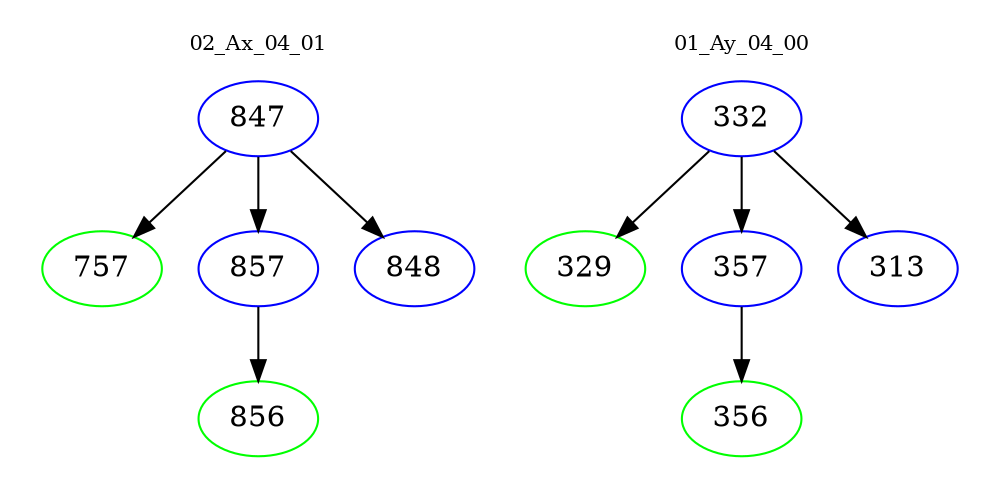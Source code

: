 digraph{
subgraph cluster_0 {
color = white
label = "02_Ax_04_01";
fontsize=10;
T0_847 [label="847", color="blue"]
T0_847 -> T0_757 [color="black"]
T0_757 [label="757", color="green"]
T0_847 -> T0_857 [color="black"]
T0_857 [label="857", color="blue"]
T0_857 -> T0_856 [color="black"]
T0_856 [label="856", color="green"]
T0_847 -> T0_848 [color="black"]
T0_848 [label="848", color="blue"]
}
subgraph cluster_1 {
color = white
label = "01_Ay_04_00";
fontsize=10;
T1_332 [label="332", color="blue"]
T1_332 -> T1_329 [color="black"]
T1_329 [label="329", color="green"]
T1_332 -> T1_357 [color="black"]
T1_357 [label="357", color="blue"]
T1_357 -> T1_356 [color="black"]
T1_356 [label="356", color="green"]
T1_332 -> T1_313 [color="black"]
T1_313 [label="313", color="blue"]
}
}

